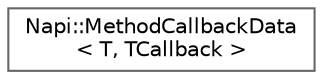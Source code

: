 digraph "Graphical Class Hierarchy"
{
 // LATEX_PDF_SIZE
  bgcolor="transparent";
  edge [fontname=Helvetica,fontsize=10,labelfontname=Helvetica,labelfontsize=10];
  node [fontname=Helvetica,fontsize=10,shape=box,height=0.2,width=0.4];
  rankdir="LR";
  Node0 [id="Node000000",label="Napi::MethodCallbackData\l\< T, TCallback \>",height=0.2,width=0.4,color="grey40", fillcolor="white", style="filled",URL="$struct_napi_1_1_method_callback_data.html",tooltip=" "];
}
